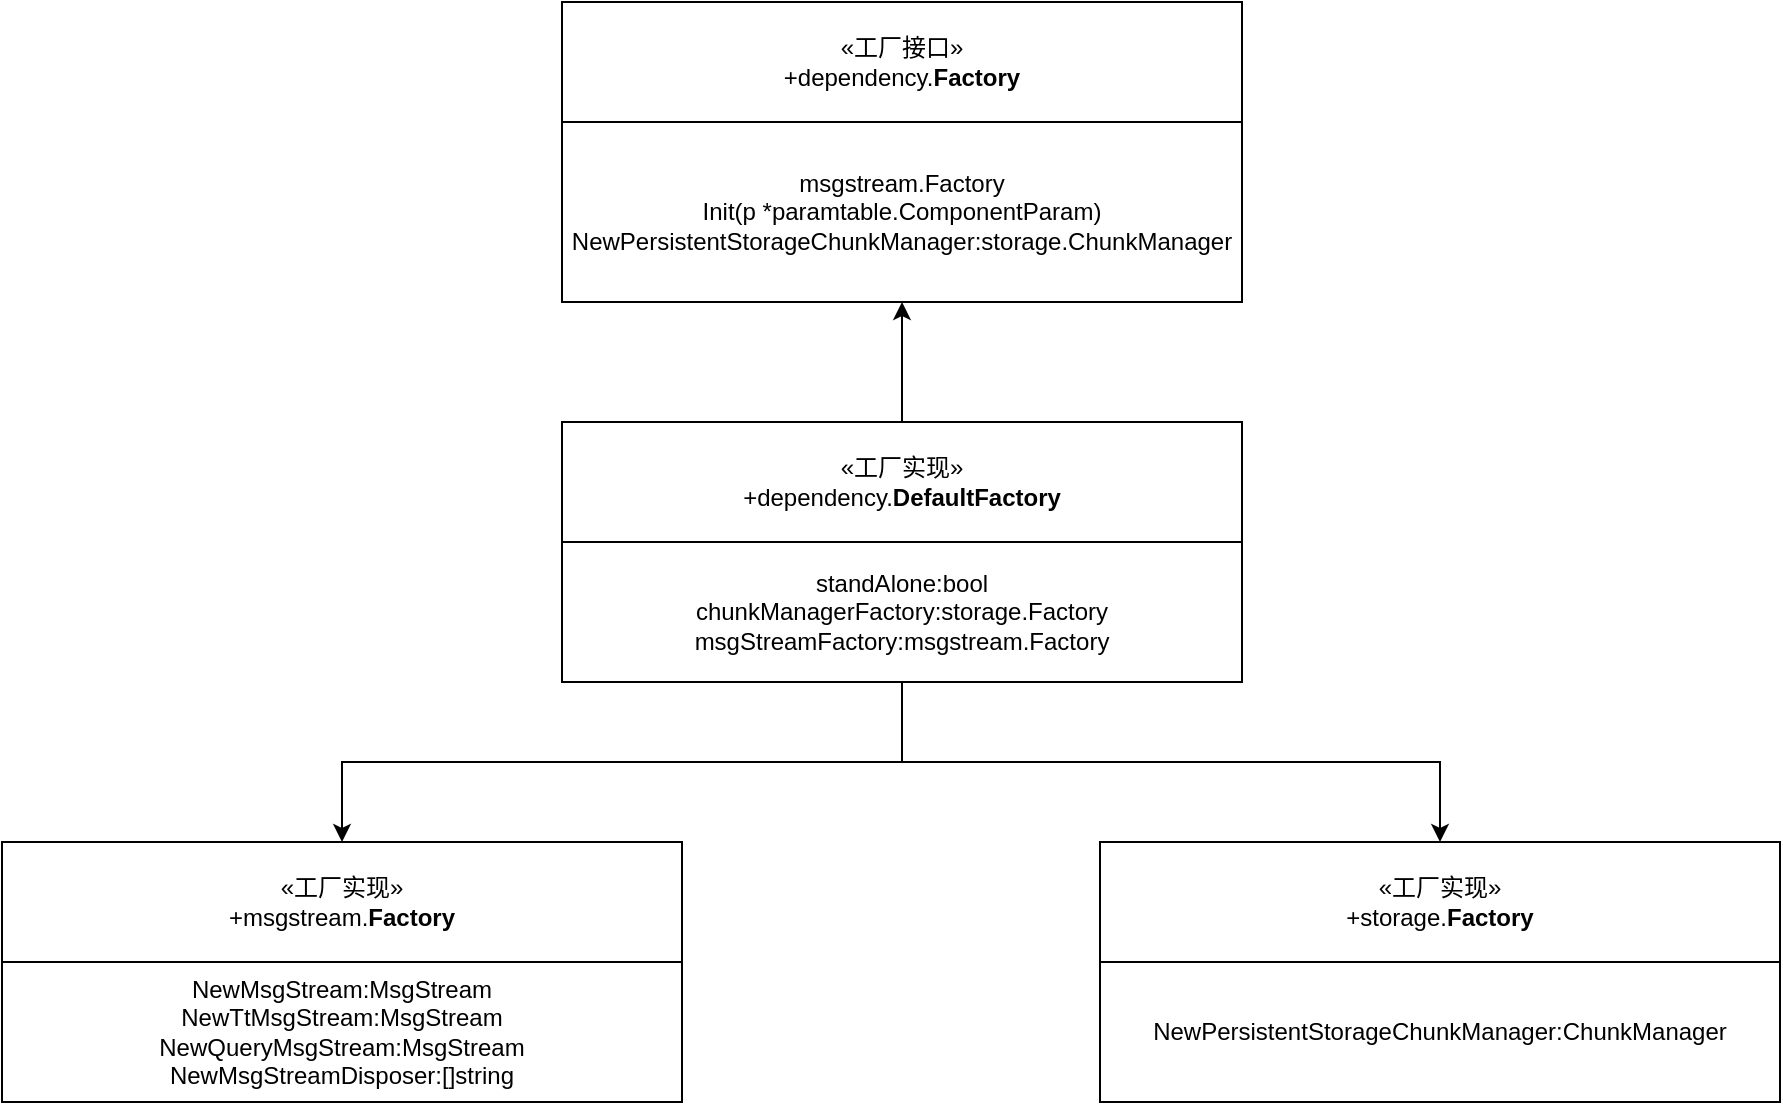 <mxfile version="24.4.0" type="github">
  <diagram id="C5RBs43oDa-KdzZeNtuy" name="Page-1">
    <mxGraphModel dx="794" dy="446" grid="1" gridSize="10" guides="1" tooltips="1" connect="1" arrows="1" fold="1" page="1" pageScale="1" pageWidth="827" pageHeight="1169" math="0" shadow="0">
      <root>
        <mxCell id="WIyWlLk6GJQsqaUBKTNV-0" />
        <mxCell id="WIyWlLk6GJQsqaUBKTNV-1" parent="WIyWlLk6GJQsqaUBKTNV-0" />
        <mxCell id="4CMxuWEoI2JvDdu6Hhsh-1" value="&lt;div&gt;&lt;br&gt;&lt;/div&gt;" style="html=1;whiteSpace=wrap;" vertex="1" parent="WIyWlLk6GJQsqaUBKTNV-1">
          <mxGeometry x="300" y="140" width="340" height="150" as="geometry" />
        </mxCell>
        <mxCell id="4CMxuWEoI2JvDdu6Hhsh-10" value="&lt;div&gt;msgstream.Factory&lt;br&gt;&lt;/div&gt;&lt;div&gt;Init(p *paramtable.ComponentParam)&lt;br&gt;&lt;/div&gt;&lt;div&gt;NewPersistentStorageChunkManager:storage.ChunkManager&lt;/div&gt;" style="html=1;whiteSpace=wrap;" vertex="1" parent="WIyWlLk6GJQsqaUBKTNV-1">
          <mxGeometry x="300" y="200" width="340" height="90" as="geometry" />
        </mxCell>
        <mxCell id="4CMxuWEoI2JvDdu6Hhsh-11" value="«工厂接口»&lt;div&gt;+dependency.&lt;b&gt;Factory&lt;br&gt;&lt;/b&gt;&lt;/div&gt;" style="html=1;whiteSpace=wrap;" vertex="1" parent="WIyWlLk6GJQsqaUBKTNV-1">
          <mxGeometry x="300" y="140" width="340" height="60" as="geometry" />
        </mxCell>
        <mxCell id="4CMxuWEoI2JvDdu6Hhsh-15" style="edgeStyle=orthogonalEdgeStyle;rounded=0;orthogonalLoop=1;jettySize=auto;html=1;entryX=0.5;entryY=1;entryDx=0;entryDy=0;" edge="1" parent="WIyWlLk6GJQsqaUBKTNV-1" source="4CMxuWEoI2JvDdu6Hhsh-12" target="4CMxuWEoI2JvDdu6Hhsh-10">
          <mxGeometry relative="1" as="geometry" />
        </mxCell>
        <mxCell id="4CMxuWEoI2JvDdu6Hhsh-12" value="&lt;div&gt;&lt;br&gt;&lt;/div&gt;" style="html=1;whiteSpace=wrap;" vertex="1" parent="WIyWlLk6GJQsqaUBKTNV-1">
          <mxGeometry x="300" y="350" width="340" height="130" as="geometry" />
        </mxCell>
        <mxCell id="4CMxuWEoI2JvDdu6Hhsh-19" style="edgeStyle=orthogonalEdgeStyle;rounded=0;orthogonalLoop=1;jettySize=auto;html=1;entryX=0.5;entryY=0;entryDx=0;entryDy=0;" edge="1" parent="WIyWlLk6GJQsqaUBKTNV-1" source="4CMxuWEoI2JvDdu6Hhsh-13" target="4CMxuWEoI2JvDdu6Hhsh-18">
          <mxGeometry relative="1" as="geometry" />
        </mxCell>
        <mxCell id="4CMxuWEoI2JvDdu6Hhsh-23" style="edgeStyle=orthogonalEdgeStyle;rounded=0;orthogonalLoop=1;jettySize=auto;html=1;" edge="1" parent="WIyWlLk6GJQsqaUBKTNV-1" source="4CMxuWEoI2JvDdu6Hhsh-13" target="4CMxuWEoI2JvDdu6Hhsh-22">
          <mxGeometry relative="1" as="geometry" />
        </mxCell>
        <mxCell id="4CMxuWEoI2JvDdu6Hhsh-13" value="&lt;div&gt;&lt;span style=&quot;background-color: initial;&quot;&gt;standAlone:&lt;/span&gt;&lt;span style=&quot;background-color: initial;&quot;&gt;bool&lt;/span&gt;&lt;/div&gt;&lt;div&gt;&lt;span style=&quot;background-color: initial;&quot;&gt;chunkManagerFactory:storage.Factory&lt;/span&gt;&lt;/div&gt;&lt;div&gt;msgStreamFactory:msgstream.Factory&lt;br&gt;&lt;/div&gt;" style="html=1;whiteSpace=wrap;" vertex="1" parent="WIyWlLk6GJQsqaUBKTNV-1">
          <mxGeometry x="300" y="410" width="340" height="70" as="geometry" />
        </mxCell>
        <mxCell id="4CMxuWEoI2JvDdu6Hhsh-14" value="«工厂实现»&lt;div&gt;+dependency.&lt;span style=&quot;background-color: initial;&quot;&gt;&lt;b&gt;DefaultFactory&lt;/b&gt;&lt;/span&gt;&lt;b&gt;&lt;br&gt;&lt;/b&gt;&lt;/div&gt;" style="html=1;whiteSpace=wrap;" vertex="1" parent="WIyWlLk6GJQsqaUBKTNV-1">
          <mxGeometry x="300" y="350" width="340" height="60" as="geometry" />
        </mxCell>
        <mxCell id="4CMxuWEoI2JvDdu6Hhsh-16" value="&lt;div&gt;&lt;br&gt;&lt;/div&gt;" style="html=1;whiteSpace=wrap;" vertex="1" parent="WIyWlLk6GJQsqaUBKTNV-1">
          <mxGeometry x="20" y="560" width="340" height="130" as="geometry" />
        </mxCell>
        <mxCell id="4CMxuWEoI2JvDdu6Hhsh-17" value="&lt;div&gt;NewMsgStream:MsgStream&lt;br&gt;NewTtMsgStream:MsgStream&lt;br&gt;&lt;/div&gt;&lt;div&gt;NewQueryMsgStream:MsgStream&lt;br&gt;&lt;/div&gt;&lt;div&gt;NewMsgStreamDisposer:[]string&lt;br&gt;&lt;/div&gt;" style="html=1;whiteSpace=wrap;" vertex="1" parent="WIyWlLk6GJQsqaUBKTNV-1">
          <mxGeometry x="20" y="620" width="340" height="70" as="geometry" />
        </mxCell>
        <mxCell id="4CMxuWEoI2JvDdu6Hhsh-18" value="«工厂实现»&lt;div&gt;+msgstream.&lt;span style=&quot;background-color: initial;&quot;&gt;&lt;b&gt;Factory&lt;/b&gt;&lt;/span&gt;&lt;b&gt;&lt;br&gt;&lt;/b&gt;&lt;/div&gt;" style="html=1;whiteSpace=wrap;" vertex="1" parent="WIyWlLk6GJQsqaUBKTNV-1">
          <mxGeometry x="20" y="560" width="340" height="60" as="geometry" />
        </mxCell>
        <mxCell id="4CMxuWEoI2JvDdu6Hhsh-20" value="&lt;div&gt;&lt;br&gt;&lt;/div&gt;" style="html=1;whiteSpace=wrap;" vertex="1" parent="WIyWlLk6GJQsqaUBKTNV-1">
          <mxGeometry x="569" y="560" width="340" height="130" as="geometry" />
        </mxCell>
        <mxCell id="4CMxuWEoI2JvDdu6Hhsh-21" value="&lt;div&gt;NewPersistentStorageChunkManager:ChunkManager&lt;br&gt;&lt;/div&gt;" style="html=1;whiteSpace=wrap;" vertex="1" parent="WIyWlLk6GJQsqaUBKTNV-1">
          <mxGeometry x="569" y="620" width="340" height="70" as="geometry" />
        </mxCell>
        <mxCell id="4CMxuWEoI2JvDdu6Hhsh-22" value="«工厂实现»&lt;div&gt;+storage.&lt;span style=&quot;background-color: initial;&quot;&gt;&lt;b&gt;Factory&lt;/b&gt;&lt;/span&gt;&lt;b&gt;&lt;br&gt;&lt;/b&gt;&lt;/div&gt;" style="html=1;whiteSpace=wrap;" vertex="1" parent="WIyWlLk6GJQsqaUBKTNV-1">
          <mxGeometry x="569" y="560" width="340" height="60" as="geometry" />
        </mxCell>
      </root>
    </mxGraphModel>
  </diagram>
</mxfile>
